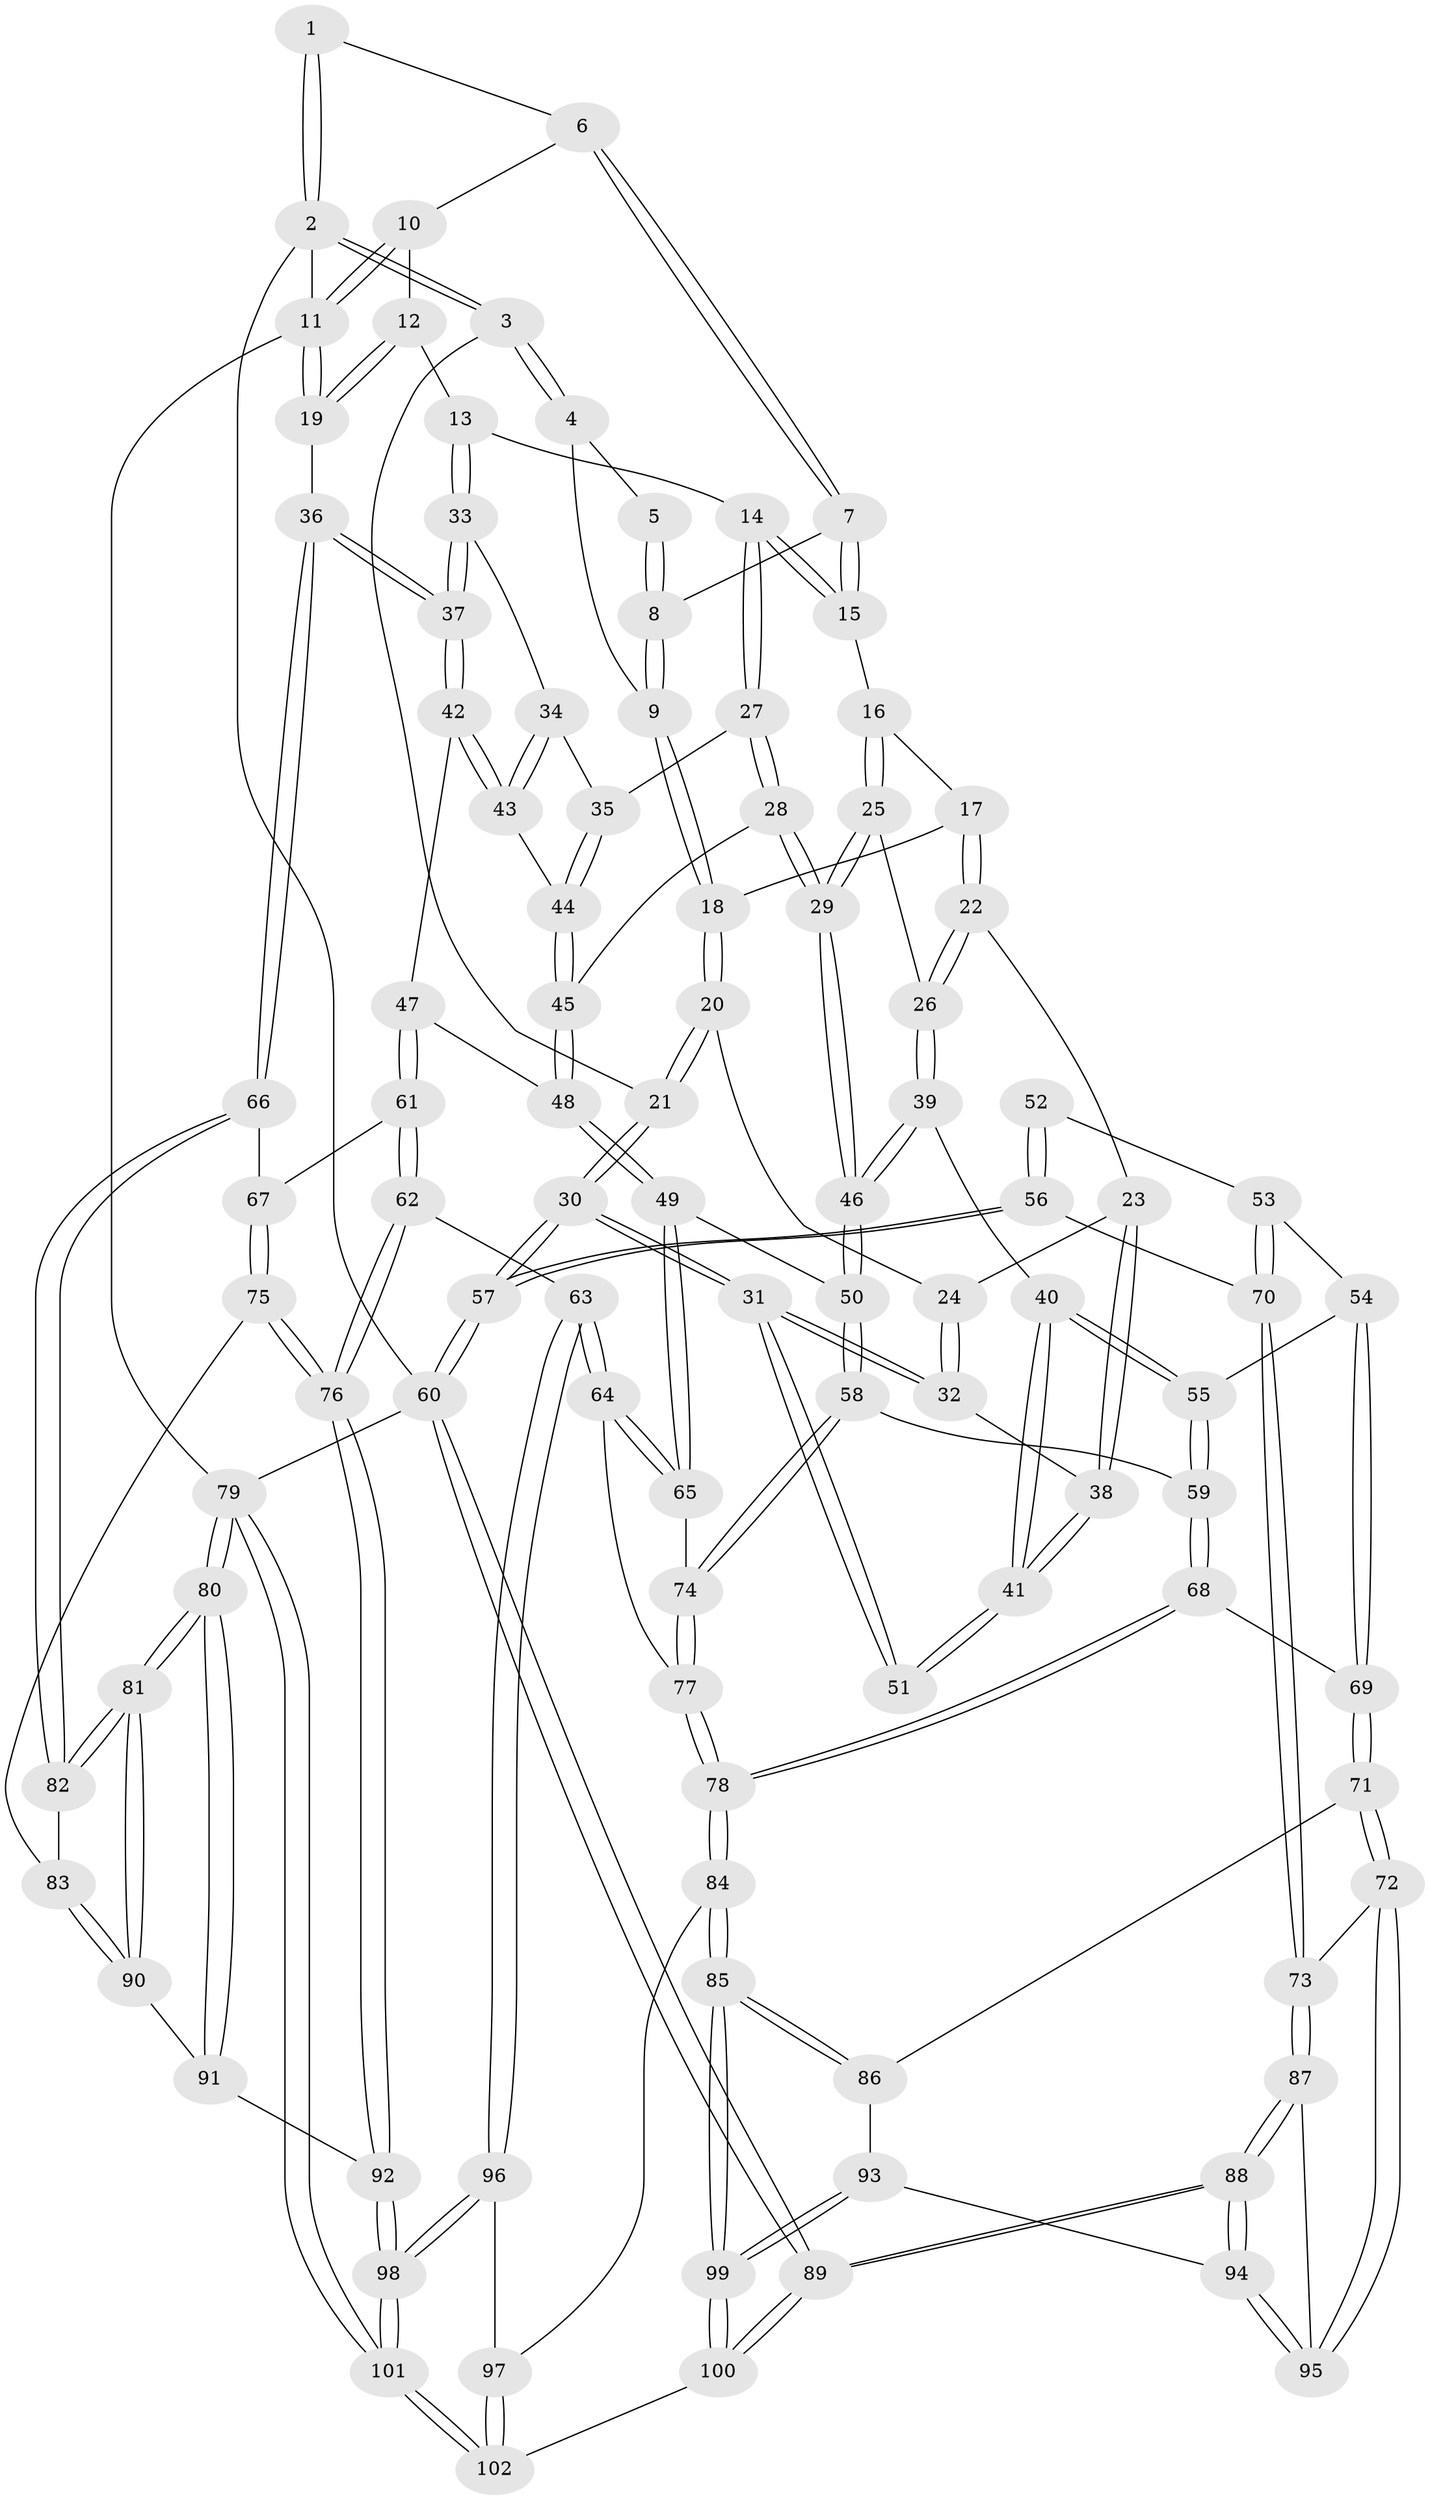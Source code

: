 // coarse degree distribution, {3: 0.2, 4: 0.35, 5: 0.175, 8: 0.05, 1: 0.025, 6: 0.075, 2: 0.075, 7: 0.05}
// Generated by graph-tools (version 1.1) at 2025/05/03/04/25 22:05:20]
// undirected, 102 vertices, 252 edges
graph export_dot {
graph [start="1"]
  node [color=gray90,style=filled];
  1 [pos="+0.27960224154524443+0"];
  2 [pos="+0+0"];
  3 [pos="+0+0"];
  4 [pos="+0.05936192438953243+0.007170674536874692"];
  5 [pos="+0.22786891681582216+0.035198447530786194"];
  6 [pos="+0.5513699258016659+0"];
  7 [pos="+0.5503042716155327+0"];
  8 [pos="+0.22462995768187885+0.14968392710599093"];
  9 [pos="+0.21633561076708283+0.16400509443721215"];
  10 [pos="+0.9661028269088647+0"];
  11 [pos="+1+0"];
  12 [pos="+0.8058163507707558+0.16857823766472896"];
  13 [pos="+0.7266915748753906+0.2189543652956166"];
  14 [pos="+0.5940059046473606+0.14774541418975934"];
  15 [pos="+0.5883478190757921+0.1393724008453053"];
  16 [pos="+0.37801149709064674+0.23170972188728292"];
  17 [pos="+0.22005727518321297+0.17691157149216907"];
  18 [pos="+0.21501289909953414+0.17120755765525322"];
  19 [pos="+1+0"];
  20 [pos="+0.11572440510359443+0.2149189955507217"];
  21 [pos="+0+0.035915888068032545"];
  22 [pos="+0.25523284119363415+0.3363634115219191"];
  23 [pos="+0.18475720370442011+0.35995645542878296"];
  24 [pos="+0.10240860919842919+0.3130915287296473"];
  25 [pos="+0.3584459489909528+0.3398679140311872"];
  26 [pos="+0.2890837943317939+0.36466573500403954"];
  27 [pos="+0.5381457388854088+0.29551985171906103"];
  28 [pos="+0.4897312050836491+0.38760161654378966"];
  29 [pos="+0.47469780028801123+0.4021043739548441"];
  30 [pos="+0+0.443502548712908"];
  31 [pos="+0+0.44002043699039567"];
  32 [pos="+0.03623654840460496+0.3930280223661743"];
  33 [pos="+0.742101082201221+0.24912014902468607"];
  34 [pos="+0.7268489948080519+0.3025790396657138"];
  35 [pos="+0.6268961643947172+0.40444483382285845"];
  36 [pos="+1+0.479457493733486"];
  37 [pos="+1+0.46125718776673635"];
  38 [pos="+0.15453678232884568+0.4579154261641588"];
  39 [pos="+0.27768744113161714+0.5120507494324711"];
  40 [pos="+0.21121809155085758+0.5394106702208251"];
  41 [pos="+0.2033197766170329+0.5335264448016245"];
  42 [pos="+0.7317781397772345+0.4874832515172528"];
  43 [pos="+0.7167437432249907+0.4087357803258556"];
  44 [pos="+0.6181962131176568+0.4373406229008725"];
  45 [pos="+0.6175035841417688+0.4382845520887887"];
  46 [pos="+0.443787130278763+0.5523480501018528"];
  47 [pos="+0.6632899655779658+0.5680152455207338"];
  48 [pos="+0.6409107740005335+0.5636911325680546"];
  49 [pos="+0.4984386020827674+0.5908070778337645"];
  50 [pos="+0.44577051413672847+0.5553265056557974"];
  51 [pos="+0.058875244572764586+0.5318520079418076"];
  52 [pos="+0.05959604262727482+0.5810719592059442"];
  53 [pos="+0.1530763715715179+0.6300032615115265"];
  54 [pos="+0.17539747068104572+0.6101147901711855"];
  55 [pos="+0.20244308311537362+0.5731669980710035"];
  56 [pos="+0+0.7090851538259604"];
  57 [pos="+0+0.6834361473922552"];
  58 [pos="+0.3489584124495584+0.6826382880519516"];
  59 [pos="+0.3051706445240954+0.7093900170293606"];
  60 [pos="+0+1"];
  61 [pos="+0.7085044782808914+0.6229955924808949"];
  62 [pos="+0.6755542555666926+0.8010733412455378"];
  63 [pos="+0.6173675809025132+0.8038314655647668"];
  64 [pos="+0.5536665084018512+0.7597948710609754"];
  65 [pos="+0.5000391730353222+0.60442747189112"];
  66 [pos="+1+0.5170767266407028"];
  67 [pos="+0.8653902778434873+0.6388622397357769"];
  68 [pos="+0.2829778360068163+0.7695765619166781"];
  69 [pos="+0.24756973323544043+0.7704974374283384"];
  70 [pos="+0.06550572635342546+0.7332143330718167"];
  71 [pos="+0.18059815739145987+0.7905205643883884"];
  72 [pos="+0.12344843664858395+0.781597904650587"];
  73 [pos="+0.08503979176438399+0.7589613839828565"];
  74 [pos="+0.4140839146145567+0.7559421783029169"];
  75 [pos="+0.8335364262390754+0.7456646932806863"];
  76 [pos="+0.7140262144654106+0.8274365350019061"];
  77 [pos="+0.41399961293147747+0.8258665603582608"];
  78 [pos="+0.37362827456886805+0.8784953484465694"];
  79 [pos="+1+1"];
  80 [pos="+1+1"];
  81 [pos="+1+1"];
  82 [pos="+1+0.6406095447395745"];
  83 [pos="+0.90083749246233+0.8144281983618322"];
  84 [pos="+0.3736970607267566+0.882443138389913"];
  85 [pos="+0.3104155293259515+0.987774957637083"];
  86 [pos="+0.19598864199545238+0.835936666974837"];
  87 [pos="+0.047505609250882846+0.8760716264374274"];
  88 [pos="+0+1"];
  89 [pos="+0+1"];
  90 [pos="+0.8953708566365488+0.8620516843547362"];
  91 [pos="+0.836404648339041+0.9081981615418813"];
  92 [pos="+0.7736318728574659+0.9466375847821723"];
  93 [pos="+0.17002735730013155+0.9291911286850721"];
  94 [pos="+0.13755341885277803+0.9132472859931691"];
  95 [pos="+0.13561121597355164+0.9075493060115023"];
  96 [pos="+0.5571020738562038+0.901190312175409"];
  97 [pos="+0.5087490632077993+0.9228672367473522"];
  98 [pos="+0.7568460348024973+1"];
  99 [pos="+0.2917817381359996+1"];
  100 [pos="+0.27734057026153863+1"];
  101 [pos="+0.7719396229088111+1"];
  102 [pos="+0.5471545849753868+1"];
  1 -- 2;
  1 -- 2;
  1 -- 6;
  2 -- 3;
  2 -- 3;
  2 -- 11;
  2 -- 60;
  3 -- 4;
  3 -- 4;
  3 -- 21;
  4 -- 5;
  4 -- 9;
  5 -- 8;
  5 -- 8;
  6 -- 7;
  6 -- 7;
  6 -- 10;
  7 -- 8;
  7 -- 15;
  7 -- 15;
  8 -- 9;
  8 -- 9;
  9 -- 18;
  9 -- 18;
  10 -- 11;
  10 -- 11;
  10 -- 12;
  11 -- 19;
  11 -- 19;
  11 -- 79;
  12 -- 13;
  12 -- 19;
  12 -- 19;
  13 -- 14;
  13 -- 33;
  13 -- 33;
  14 -- 15;
  14 -- 15;
  14 -- 27;
  14 -- 27;
  15 -- 16;
  16 -- 17;
  16 -- 25;
  16 -- 25;
  17 -- 18;
  17 -- 22;
  17 -- 22;
  18 -- 20;
  18 -- 20;
  19 -- 36;
  20 -- 21;
  20 -- 21;
  20 -- 24;
  21 -- 30;
  21 -- 30;
  22 -- 23;
  22 -- 26;
  22 -- 26;
  23 -- 24;
  23 -- 38;
  23 -- 38;
  24 -- 32;
  24 -- 32;
  25 -- 26;
  25 -- 29;
  25 -- 29;
  26 -- 39;
  26 -- 39;
  27 -- 28;
  27 -- 28;
  27 -- 35;
  28 -- 29;
  28 -- 29;
  28 -- 45;
  29 -- 46;
  29 -- 46;
  30 -- 31;
  30 -- 31;
  30 -- 57;
  30 -- 57;
  31 -- 32;
  31 -- 32;
  31 -- 51;
  31 -- 51;
  32 -- 38;
  33 -- 34;
  33 -- 37;
  33 -- 37;
  34 -- 35;
  34 -- 43;
  34 -- 43;
  35 -- 44;
  35 -- 44;
  36 -- 37;
  36 -- 37;
  36 -- 66;
  36 -- 66;
  37 -- 42;
  37 -- 42;
  38 -- 41;
  38 -- 41;
  39 -- 40;
  39 -- 46;
  39 -- 46;
  40 -- 41;
  40 -- 41;
  40 -- 55;
  40 -- 55;
  41 -- 51;
  41 -- 51;
  42 -- 43;
  42 -- 43;
  42 -- 47;
  43 -- 44;
  44 -- 45;
  44 -- 45;
  45 -- 48;
  45 -- 48;
  46 -- 50;
  46 -- 50;
  47 -- 48;
  47 -- 61;
  47 -- 61;
  48 -- 49;
  48 -- 49;
  49 -- 50;
  49 -- 65;
  49 -- 65;
  50 -- 58;
  50 -- 58;
  52 -- 53;
  52 -- 56;
  52 -- 56;
  53 -- 54;
  53 -- 70;
  53 -- 70;
  54 -- 55;
  54 -- 69;
  54 -- 69;
  55 -- 59;
  55 -- 59;
  56 -- 57;
  56 -- 57;
  56 -- 70;
  57 -- 60;
  57 -- 60;
  58 -- 59;
  58 -- 74;
  58 -- 74;
  59 -- 68;
  59 -- 68;
  60 -- 89;
  60 -- 89;
  60 -- 79;
  61 -- 62;
  61 -- 62;
  61 -- 67;
  62 -- 63;
  62 -- 76;
  62 -- 76;
  63 -- 64;
  63 -- 64;
  63 -- 96;
  63 -- 96;
  64 -- 65;
  64 -- 65;
  64 -- 77;
  65 -- 74;
  66 -- 67;
  66 -- 82;
  66 -- 82;
  67 -- 75;
  67 -- 75;
  68 -- 69;
  68 -- 78;
  68 -- 78;
  69 -- 71;
  69 -- 71;
  70 -- 73;
  70 -- 73;
  71 -- 72;
  71 -- 72;
  71 -- 86;
  72 -- 73;
  72 -- 95;
  72 -- 95;
  73 -- 87;
  73 -- 87;
  74 -- 77;
  74 -- 77;
  75 -- 76;
  75 -- 76;
  75 -- 83;
  76 -- 92;
  76 -- 92;
  77 -- 78;
  77 -- 78;
  78 -- 84;
  78 -- 84;
  79 -- 80;
  79 -- 80;
  79 -- 101;
  79 -- 101;
  80 -- 81;
  80 -- 81;
  80 -- 91;
  80 -- 91;
  81 -- 82;
  81 -- 82;
  81 -- 90;
  81 -- 90;
  82 -- 83;
  83 -- 90;
  83 -- 90;
  84 -- 85;
  84 -- 85;
  84 -- 97;
  85 -- 86;
  85 -- 86;
  85 -- 99;
  85 -- 99;
  86 -- 93;
  87 -- 88;
  87 -- 88;
  87 -- 95;
  88 -- 89;
  88 -- 89;
  88 -- 94;
  88 -- 94;
  89 -- 100;
  89 -- 100;
  90 -- 91;
  91 -- 92;
  92 -- 98;
  92 -- 98;
  93 -- 94;
  93 -- 99;
  93 -- 99;
  94 -- 95;
  94 -- 95;
  96 -- 97;
  96 -- 98;
  96 -- 98;
  97 -- 102;
  97 -- 102;
  98 -- 101;
  98 -- 101;
  99 -- 100;
  99 -- 100;
  100 -- 102;
  101 -- 102;
  101 -- 102;
}
